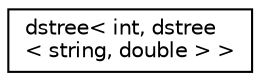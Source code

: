 digraph "Graphical Class Hierarchy"
{
  edge [fontname="Helvetica",fontsize="10",labelfontname="Helvetica",labelfontsize="10"];
  node [fontname="Helvetica",fontsize="10",shape=record];
  rankdir="LR";
  Node1 [label="dstree\< int, dstree\l\< string, double \> \>",height=0.2,width=0.4,color="black", fillcolor="white", style="filled",URL="$classdstree.html"];
}
